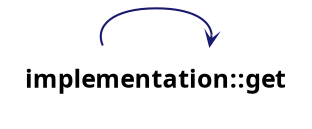 digraph "implementation::get"
{
 // INTERACTIVE_SVG=YES
 // LATEX_PDF_SIZE
  graph [];
  edge [fontname=Ubuntu labelfontsize=10 arrowhead=open arrowtail=open arrowsize=0.5];
  node [fontname=Ubuntu fontsize=12 shape=plaintext];
  rankdir="LR";
  Node1 [label=<<b>implementation::get</b>> tooltip=" " ];
  Node1 -> Node1 [color="midnightblue"style="solid"];
}
